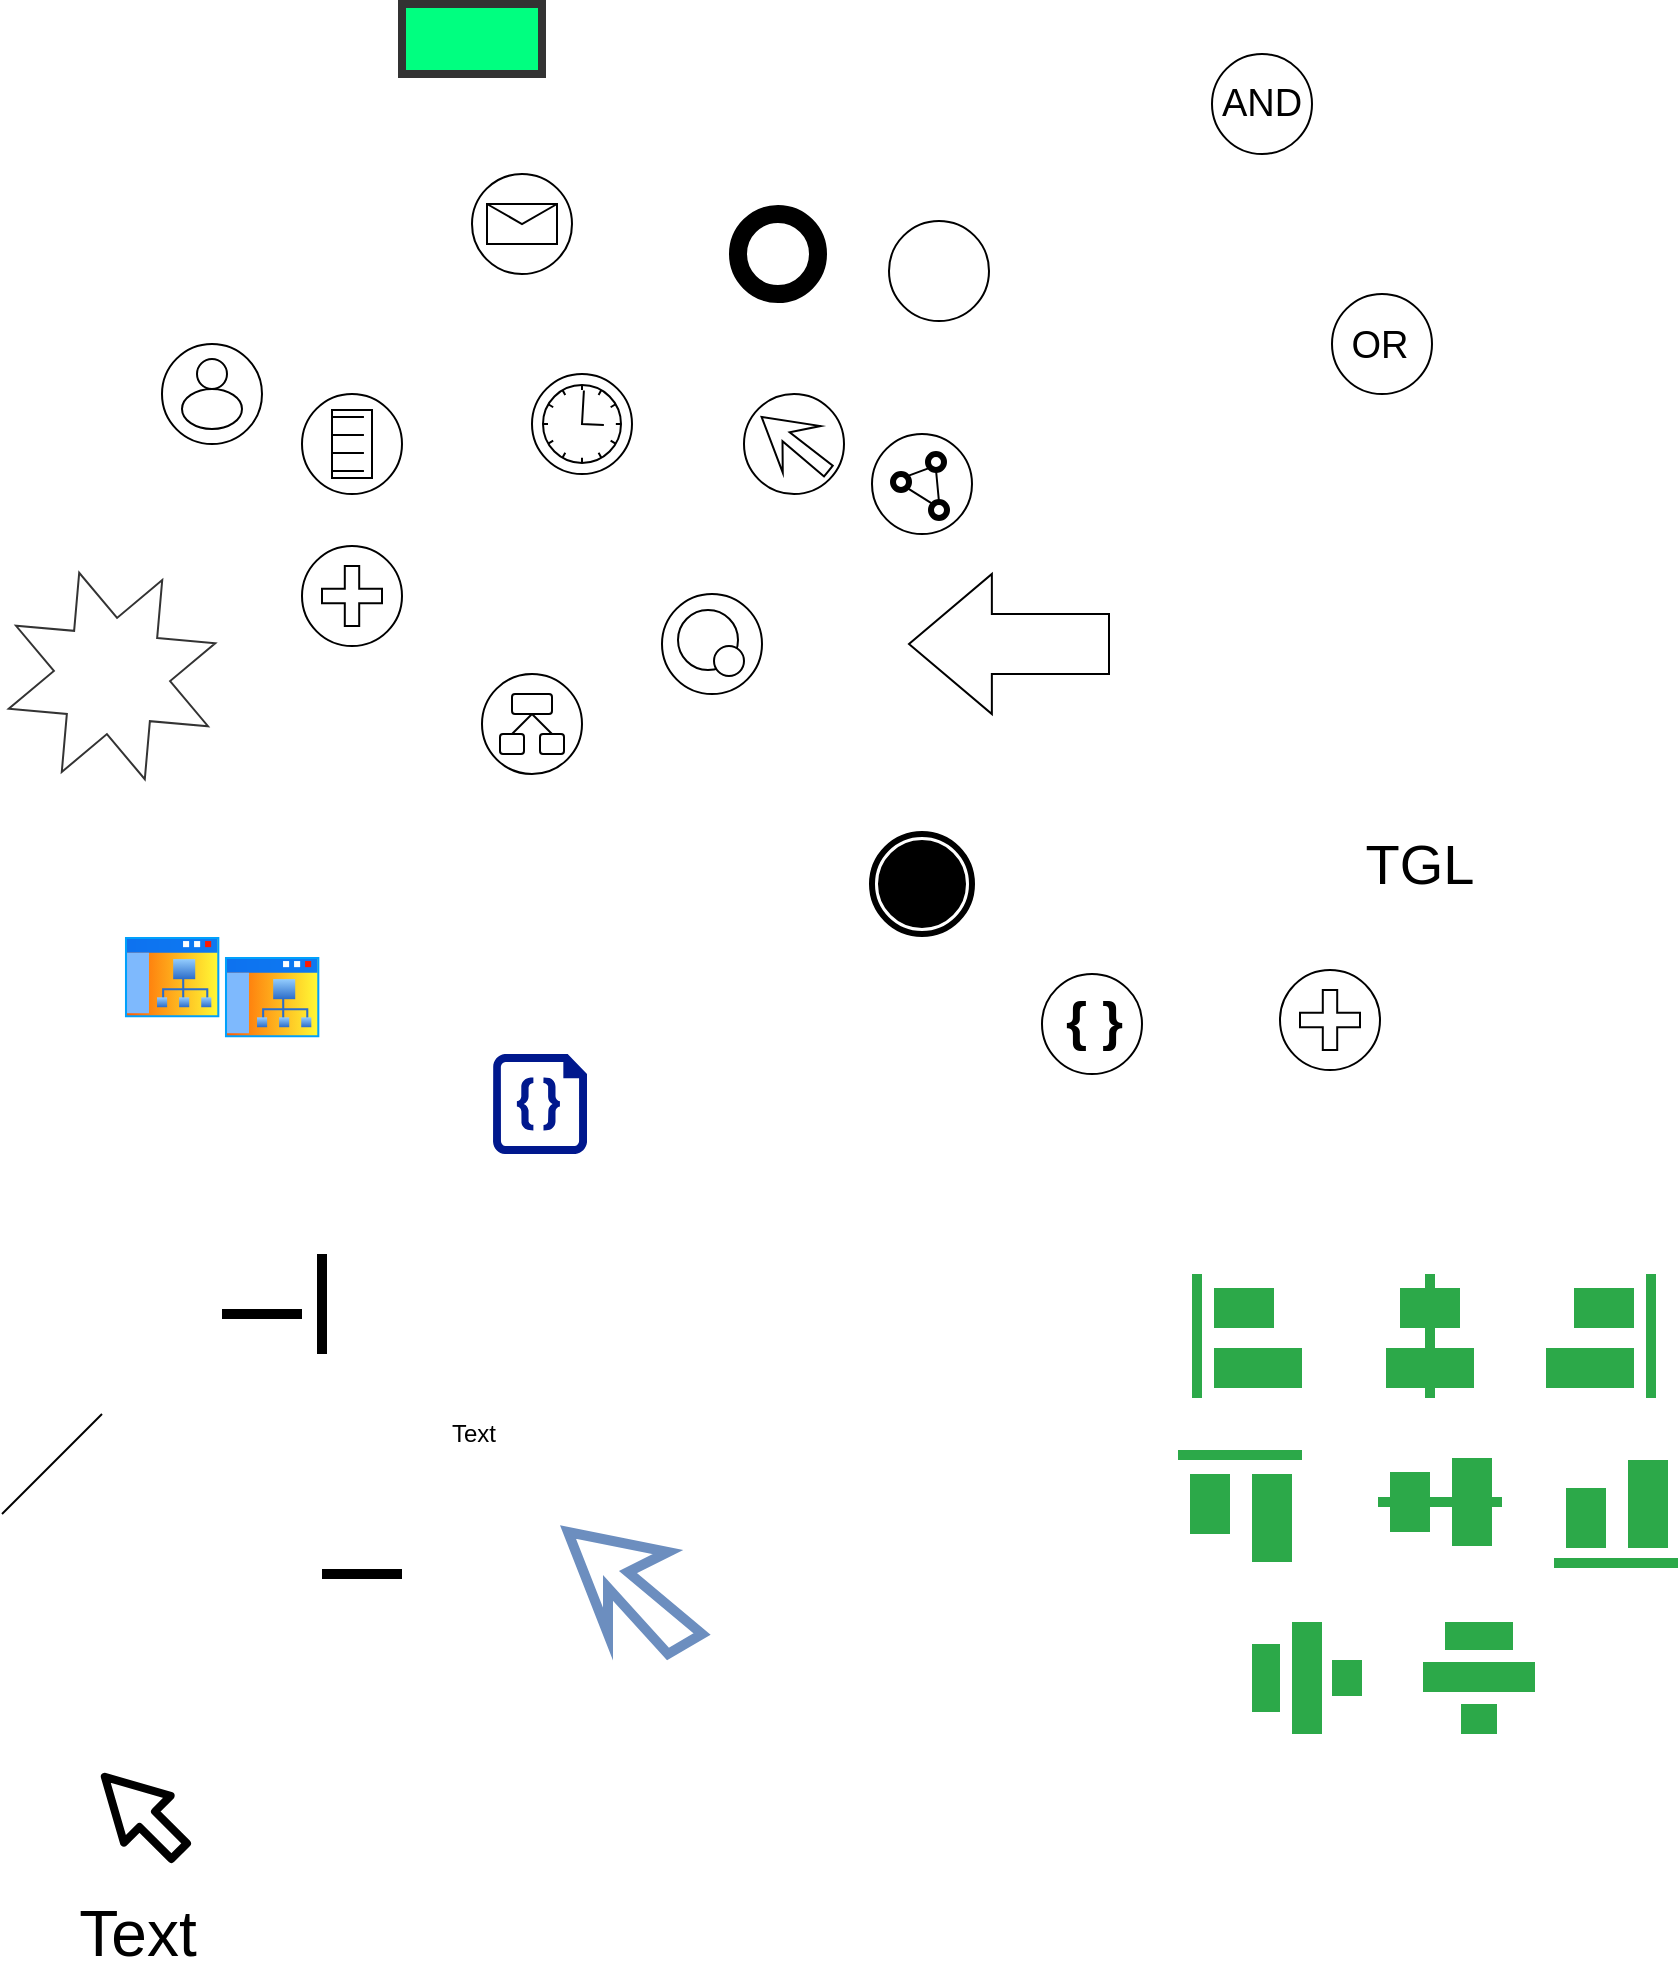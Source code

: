 <mxfile version="11.1.4" type="device"><diagram id="MKchFm_gCQzpG7gEIsij" name="Page-1"><mxGraphModel dx="1106" dy="766" grid="1" gridSize="10" guides="1" tooltips="1" connect="1" arrows="1" fold="1" page="1" pageScale="1" pageWidth="2339" pageHeight="3300" background="none" math="0" shadow="0"><root><mxCell id="0"/><mxCell id="1" parent="0"/><mxCell id="wFlsKhFSELCTzYwG2YkQ-5" value="" style="shape=mxgraph.bpmn.shape;html=1;verticalLabelPosition=bottom;labelBackgroundColor=#ffffff;verticalAlign=top;align=center;perimeter=ellipsePerimeter;outlineConnect=0;outline=standard;symbol=general;" parent="1" vertex="1"><mxGeometry x="553.5" y="153.5" width="50" height="50" as="geometry"/></mxCell><mxCell id="wFlsKhFSELCTzYwG2YkQ-6" value="" style="shape=mxgraph.bpmn.shape;html=1;verticalLabelPosition=bottom;labelBackgroundColor=#ffffff;verticalAlign=top;align=center;perimeter=ellipsePerimeter;outlineConnect=0;outline=end;symbol=general;strokeWidth=3;" parent="1" vertex="1"><mxGeometry x="478" y="150" width="40" height="40" as="geometry"/></mxCell><mxCell id="wFlsKhFSELCTzYwG2YkQ-7" value="" style="shape=mxgraph.bpmn.shape;html=1;verticalLabelPosition=bottom;labelBackgroundColor=#ffffff;verticalAlign=top;align=center;perimeter=ellipsePerimeter;outlineConnect=0;outline=standard;symbol=message;" parent="1" vertex="1"><mxGeometry x="345" y="130" width="50" height="50" as="geometry"/></mxCell><mxCell id="wFlsKhFSELCTzYwG2YkQ-8" value="" style="shape=mxgraph.bpmn.shape;html=1;verticalLabelPosition=bottom;labelBackgroundColor=#ffffff;verticalAlign=top;align=center;perimeter=ellipsePerimeter;outlineConnect=0;outline=standard;symbol=timer;" parent="1" vertex="1"><mxGeometry x="375" y="230" width="50" height="50" as="geometry"/></mxCell><mxCell id="wFlsKhFSELCTzYwG2YkQ-11" value="" style="shape=mxgraph.bpmn.shape;html=1;verticalLabelPosition=bottom;labelBackgroundColor=#ffffff;verticalAlign=top;align=center;perimeter=ellipsePerimeter;outlineConnect=0;outline=end;symbol=terminate;" parent="1" vertex="1"><mxGeometry x="545" y="460" width="50" height="50" as="geometry"/></mxCell><mxCell id="wFlsKhFSELCTzYwG2YkQ-12" value="" style="shape=mxgraph.bpmn.shape;html=1;verticalLabelPosition=bottom;labelBackgroundColor=#ffffff;verticalAlign=top;align=center;perimeter=ellipsePerimeter;outlineConnect=0;outline=standard;symbol=general;" parent="1" vertex="1"><mxGeometry x="715" y="70" width="50" height="50" as="geometry"/></mxCell><mxCell id="wFlsKhFSELCTzYwG2YkQ-14" value="AND" style="text;html=1;strokeColor=none;fillColor=none;align=center;verticalAlign=middle;whiteSpace=wrap;rounded=0;fontSize=19;" parent="1" vertex="1"><mxGeometry x="720" y="85" width="40" height="20" as="geometry"/></mxCell><mxCell id="wFlsKhFSELCTzYwG2YkQ-15" value="" style="shape=mxgraph.bpmn.shape;html=1;verticalLabelPosition=bottom;labelBackgroundColor=#ffffff;verticalAlign=top;align=center;perimeter=ellipsePerimeter;outlineConnect=0;outline=standard;symbol=general;" parent="1" vertex="1"><mxGeometry x="775" y="190" width="50" height="50" as="geometry"/></mxCell><mxCell id="wFlsKhFSELCTzYwG2YkQ-16" value="OR" style="text;html=1;strokeColor=none;fillColor=none;align=center;verticalAlign=middle;whiteSpace=wrap;rounded=0;fontSize=19;" parent="1" vertex="1"><mxGeometry x="779" y="206" width="40" height="20" as="geometry"/></mxCell><mxCell id="wFlsKhFSELCTzYwG2YkQ-17" value="" style="shape=mxgraph.bpmn.shape;html=1;verticalLabelPosition=bottom;labelBackgroundColor=#ffffff;verticalAlign=top;align=center;perimeter=ellipsePerimeter;outlineConnect=0;outline=standard;symbol=general;" parent="1" vertex="1"><mxGeometry x="350" y="380" width="50" height="50" as="geometry"/></mxCell><mxCell id="wFlsKhFSELCTzYwG2YkQ-28" value="" style="shape=mxgraph.bpmn.shape;html=1;verticalLabelPosition=bottom;labelBackgroundColor=#ffffff;verticalAlign=top;align=center;perimeter=ellipsePerimeter;outlineConnect=0;outline=standard;symbol=general;" parent="1" vertex="1"><mxGeometry x="440" y="340" width="50" height="50" as="geometry"/></mxCell><mxCell id="wFlsKhFSELCTzYwG2YkQ-29" value="" style="shape=mxgraph.bpmn.shape;html=1;verticalLabelPosition=bottom;labelBackgroundColor=#ffffff;verticalAlign=top;align=center;perimeter=ellipsePerimeter;outlineConnect=0;outline=standard;symbol=general;" parent="1" vertex="1"><mxGeometry x="448" y="348" width="30" height="30" as="geometry"/></mxCell><mxCell id="wFlsKhFSELCTzYwG2YkQ-30" value="" style="shape=mxgraph.bpmn.shape;html=1;verticalLabelPosition=bottom;labelBackgroundColor=#ffffff;verticalAlign=top;align=center;perimeter=ellipsePerimeter;outlineConnect=0;outline=standard;symbol=general;" parent="1" vertex="1"><mxGeometry x="466" y="366" width="15" height="15" as="geometry"/></mxCell><mxCell id="wFlsKhFSELCTzYwG2YkQ-34" value="" style="aspect=fixed;perimeter=ellipsePerimeter;html=1;align=center;shadow=0;dashed=0;spacingTop=3;image;image=img/lib/active_directory/sub_site.svg;fontSize=19;" parent="1" vertex="1"><mxGeometry x="220" y="520" width="50" height="43" as="geometry"/></mxCell><mxCell id="wFlsKhFSELCTzYwG2YkQ-35" value="" style="aspect=fixed;perimeter=ellipsePerimeter;html=1;align=center;shadow=0;dashed=0;spacingTop=3;image;image=img/lib/active_directory/sub_site.svg;fontSize=19;" parent="1" vertex="1"><mxGeometry x="170" y="510" width="50" height="43" as="geometry"/></mxCell><mxCell id="wFlsKhFSELCTzYwG2YkQ-36" value="" style="rounded=1;whiteSpace=wrap;html=1;fontSize=19;" parent="1" vertex="1"><mxGeometry x="365" y="390" width="20" height="10" as="geometry"/></mxCell><mxCell id="wFlsKhFSELCTzYwG2YkQ-37" value="" style="rounded=1;whiteSpace=wrap;html=1;fontSize=19;" parent="1" vertex="1"><mxGeometry x="359" y="410" width="12" height="10" as="geometry"/></mxCell><mxCell id="wFlsKhFSELCTzYwG2YkQ-38" value="" style="rounded=1;whiteSpace=wrap;html=1;fontSize=19;" parent="1" vertex="1"><mxGeometry x="379" y="410" width="12" height="10" as="geometry"/></mxCell><mxCell id="wFlsKhFSELCTzYwG2YkQ-47" value="" style="endArrow=none;html=1;fontSize=19;entryX=0.5;entryY=1;entryDx=0;entryDy=0;exitX=0.5;exitY=0;exitDx=0;exitDy=0;" parent="1" source="wFlsKhFSELCTzYwG2YkQ-37" target="wFlsKhFSELCTzYwG2YkQ-36" edge="1"><mxGeometry width="50" height="50" relative="1" as="geometry"><mxPoint x="370" y="460" as="sourcePoint"/><mxPoint x="420" y="410" as="targetPoint"/><Array as="points"><mxPoint x="365" y="410"/></Array></mxGeometry></mxCell><mxCell id="wFlsKhFSELCTzYwG2YkQ-48" value="" style="endArrow=none;html=1;fontSize=19;exitX=0.5;exitY=0;exitDx=0;exitDy=0;" parent="1" source="wFlsKhFSELCTzYwG2YkQ-38" edge="1"><mxGeometry width="50" height="50" relative="1" as="geometry"><mxPoint x="375" y="420" as="sourcePoint"/><mxPoint x="375" y="400" as="targetPoint"/><Array as="points"/></mxGeometry></mxCell><mxCell id="wFlsKhFSELCTzYwG2YkQ-49" value="" style="shape=mxgraph.bpmn.shape;html=1;verticalLabelPosition=bottom;labelBackgroundColor=#ffffff;verticalAlign=top;align=center;perimeter=ellipsePerimeter;outlineConnect=0;outline=standard;symbol=general;" parent="1" vertex="1"><mxGeometry x="481" y="240" width="50" height="50" as="geometry"/></mxCell><mxCell id="wFlsKhFSELCTzYwG2YkQ-50" value="" style="shape=mxgraph.bpmn.shape;html=1;verticalLabelPosition=bottom;labelBackgroundColor=#ffffff;verticalAlign=top;align=center;perimeter=ellipsePerimeter;outlineConnect=0;outline=standard;symbol=general;" parent="1" vertex="1"><mxGeometry x="545" y="260" width="50" height="50" as="geometry"/></mxCell><mxCell id="wFlsKhFSELCTzYwG2YkQ-51" value="" style="shape=mxgraph.bpmn.shape;html=1;verticalLabelPosition=bottom;labelBackgroundColor=#ffffff;verticalAlign=top;align=center;perimeter=ellipsePerimeter;outlineConnect=0;outline=end;symbol=general;strokeWidth=1;" parent="1" vertex="1"><mxGeometry x="573" y="270" width="8" height="8" as="geometry"/></mxCell><mxCell id="wFlsKhFSELCTzYwG2YkQ-52" value="" style="shape=mxgraph.bpmn.shape;html=1;verticalLabelPosition=bottom;labelBackgroundColor=#ffffff;verticalAlign=top;align=center;perimeter=ellipsePerimeter;outlineConnect=0;outline=end;symbol=general;strokeWidth=1;" parent="1" vertex="1"><mxGeometry x="555.5" y="280" width="8" height="8" as="geometry"/></mxCell><mxCell id="wFlsKhFSELCTzYwG2YkQ-53" value="" style="shape=mxgraph.bpmn.shape;html=1;verticalLabelPosition=bottom;labelBackgroundColor=#ffffff;verticalAlign=top;align=center;perimeter=ellipsePerimeter;outlineConnect=0;outline=end;symbol=general;strokeWidth=1;" parent="1" vertex="1"><mxGeometry x="574.5" y="294" width="8" height="8" as="geometry"/></mxCell><mxCell id="wFlsKhFSELCTzYwG2YkQ-55" value="" style="endArrow=none;html=1;fontSize=19;entryX=0.5;entryY=1;entryDx=0;entryDy=0;exitX=0.5;exitY=0;exitDx=0;exitDy=0;" parent="1" source="wFlsKhFSELCTzYwG2YkQ-53" target="wFlsKhFSELCTzYwG2YkQ-51" edge="1"><mxGeometry width="50" height="50" relative="1" as="geometry"><mxPoint x="577" y="290" as="sourcePoint"/><mxPoint x="628.5" y="298" as="targetPoint"/></mxGeometry></mxCell><mxCell id="wFlsKhFSELCTzYwG2YkQ-56" value="" style="endArrow=none;html=1;fontSize=19;entryX=0.855;entryY=0.855;entryDx=0;entryDy=0;entryPerimeter=0;exitX=0.145;exitY=0.145;exitDx=0;exitDy=0;exitPerimeter=0;" parent="1" source="wFlsKhFSELCTzYwG2YkQ-53" target="wFlsKhFSELCTzYwG2YkQ-52" edge="1"><mxGeometry width="50" height="50" relative="1" as="geometry"><mxPoint x="580" y="300" as="sourcePoint"/><mxPoint x="587" y="288" as="targetPoint"/></mxGeometry></mxCell><mxCell id="wFlsKhFSELCTzYwG2YkQ-57" value="" style="endArrow=none;html=1;fontSize=19;entryX=0.145;entryY=0.855;entryDx=0;entryDy=0;exitX=0.855;exitY=0.145;exitDx=0;exitDy=0;exitPerimeter=0;entryPerimeter=0;" parent="1" source="wFlsKhFSELCTzYwG2YkQ-52" target="wFlsKhFSELCTzYwG2YkQ-51" edge="1"><mxGeometry width="50" height="50" relative="1" as="geometry"><mxPoint x="598.5" y="314" as="sourcePoint"/><mxPoint x="597" y="298" as="targetPoint"/></mxGeometry></mxCell><mxCell id="wFlsKhFSELCTzYwG2YkQ-60" value="" style="html=1;shadow=0;dashed=0;align=center;verticalAlign=middle;shape=mxgraph.arrows2.arrow;dy=0.57;dx=41.43;flipH=1;notch=0;strokeWidth=1;fontSize=19;" parent="1" vertex="1"><mxGeometry x="563.5" y="330" width="100" height="70" as="geometry"/></mxCell><mxCell id="wFlsKhFSELCTzYwG2YkQ-61" value="" style="html=1;shadow=0;dashed=0;align=center;verticalAlign=middle;shape=mxgraph.arrows2.stylisedArrow;dy=0.81;dx=15.77;notch=0;feather=0.77;strokeWidth=1;fontSize=19;rotation=-141;" parent="1" vertex="1"><mxGeometry x="485" y="250" width="43" height="30" as="geometry"/></mxCell><mxCell id="FpRbj6U2jyHxAdm39Giw-1" value="" style="verticalLabelPosition=bottom;verticalAlign=top;html=1;shape=mxgraph.basic.rect;fillColor=#00FF80;fillColor2=none;strokeColor=#333333;strokeWidth=4;size=20;indent=5;" parent="1" vertex="1"><mxGeometry x="310" y="45" width="70" height="35" as="geometry"/></mxCell><mxCell id="FpRbj6U2jyHxAdm39Giw-2" value="" style="verticalLabelPosition=bottom;verticalAlign=top;html=1;shape=mxgraph.basic.8_point_star;strokeColor=#333333;fillColor=none;rotation=95;" parent="1" vertex="1"><mxGeometry x="115" y="331" width="100" height="100" as="geometry"/></mxCell><mxCell id="XHwcnatwrg4kesOlr2tK-1" value="" style="pointerEvents=1;shadow=0;dashed=0;html=1;strokeColor=none;labelPosition=center;verticalLabelPosition=bottom;verticalAlign=top;align=center;shape=mxgraph.azure.code_file;fillColor=#00188D;" parent="1" vertex="1"><mxGeometry x="355.5" y="570" width="47" height="50" as="geometry"/></mxCell><mxCell id="XHwcnatwrg4kesOlr2tK-2" value="" style="shape=mxgraph.bpmn.shape;html=1;verticalLabelPosition=bottom;labelBackgroundColor=#ffffff;verticalAlign=top;align=center;perimeter=ellipsePerimeter;outlineConnect=0;outline=standard;symbol=parallelMultiple;" parent="1" vertex="1"><mxGeometry x="749" y="528" width="50" height="50" as="geometry"/></mxCell><mxCell id="XHwcnatwrg4kesOlr2tK-3" value="" style="shape=mxgraph.bpmn.shape;html=1;verticalLabelPosition=bottom;labelBackgroundColor=#ffffff;verticalAlign=top;align=center;perimeter=ellipsePerimeter;outlineConnect=0;outline=standard;symbol=general;" parent="1" vertex="1"><mxGeometry x="630" y="530" width="50" height="50" as="geometry"/></mxCell><mxCell id="XHwcnatwrg4kesOlr2tK-4" value="&lt;font style=&quot;font-size: 27px&quot;&gt;&lt;b&gt;{ }&lt;/b&gt;&lt;/font&gt;" style="text;html=1;resizable=0;points=[];autosize=1;align=left;verticalAlign=top;spacingTop=-4;" parent="1" vertex="1"><mxGeometry x="640" y="535" width="40" height="20" as="geometry"/></mxCell><mxCell id="d6dchXDR6YoKT2j-TZnI-1" value="Text" style="text;strokeColor=none;fillColor=none;align=center;verticalAlign=middle;whiteSpace=wrap;rounded=0;fontSize=32;spacing=0;" parent="1" vertex="1"><mxGeometry x="147.5" y="1000" width="60" height="20" as="geometry"/></mxCell><mxCell id="pP2XcOLntJb8wez1SpZY-1" value="" style="endArrow=none;html=1;fontSize=28;strokeWidth=5;" parent="1" edge="1"><mxGeometry width="50" height="50" relative="1" as="geometry"><mxPoint x="220" y="700" as="sourcePoint"/><mxPoint x="260" y="700" as="targetPoint"/></mxGeometry></mxCell><mxCell id="pP2XcOLntJb8wez1SpZY-2" value="" style="endArrow=none;html=1;fontSize=28;strokeWidth=5;" parent="1" edge="1"><mxGeometry width="50" height="50" relative="1" as="geometry"><mxPoint x="270" y="670" as="sourcePoint"/><mxPoint x="270" y="720" as="targetPoint"/></mxGeometry></mxCell><mxCell id="pP2XcOLntJb8wez1SpZY-3" value="TGL" style="text;html=1;strokeColor=none;fillColor=none;align=center;verticalAlign=middle;whiteSpace=wrap;rounded=0;fontSize=28;" parent="1" vertex="1"><mxGeometry x="769" y="450" width="100" height="50" as="geometry"/></mxCell><mxCell id="wFlsKhFSELCTzYwG2YkQ-9" value="" style="shape=mxgraph.bpmn.shape;html=1;verticalLabelPosition=bottom;labelBackgroundColor=#ffffff;verticalAlign=top;align=center;perimeter=ellipsePerimeter;outlineConnect=0;outline=standard;symbol=conditional;" parent="1" vertex="1"><mxGeometry x="260" y="240" width="50" height="50" as="geometry"/></mxCell><mxCell id="wFlsKhFSELCTzYwG2YkQ-10" value="" style="shape=mxgraph.bpmn.shape;html=1;verticalLabelPosition=bottom;labelBackgroundColor=#ffffff;verticalAlign=top;align=center;perimeter=ellipsePerimeter;outlineConnect=0;outline=standard;symbol=parallelMultiple;" parent="1" vertex="1"><mxGeometry x="260" y="316" width="50" height="50" as="geometry"/></mxCell><mxCell id="wFlsKhFSELCTzYwG2YkQ-31" value="" style="shape=mxgraph.bpmn.shape;html=1;verticalLabelPosition=bottom;labelBackgroundColor=#ffffff;verticalAlign=top;align=center;perimeter=ellipsePerimeter;outlineConnect=0;outline=standard;symbol=general;" parent="1" vertex="1"><mxGeometry x="190" y="215" width="50" height="50" as="geometry"/></mxCell><mxCell id="wFlsKhFSELCTzYwG2YkQ-32" value="" style="shape=mxgraph.bpmn.shape;html=1;verticalLabelPosition=bottom;labelBackgroundColor=#ffffff;verticalAlign=top;align=center;perimeter=ellipsePerimeter;outlineConnect=0;outline=standard;symbol=general;" parent="1" vertex="1"><mxGeometry x="207.5" y="222.5" width="15" height="15" as="geometry"/></mxCell><mxCell id="wFlsKhFSELCTzYwG2YkQ-33" value="" style="shape=mxgraph.bpmn.shape;html=1;verticalLabelPosition=bottom;labelBackgroundColor=#ffffff;verticalAlign=top;align=center;perimeter=ellipsePerimeter;outlineConnect=0;outline=standard;symbol=general;" parent="1" vertex="1"><mxGeometry x="200" y="237.5" width="30" height="20" as="geometry"/></mxCell><mxCell id="5aPK8WfyJt09AZq83wBr-3" value="" style="endArrow=none;html=1;" edge="1" parent="1"><mxGeometry width="50" height="50" relative="1" as="geometry"><mxPoint x="110" y="800" as="sourcePoint"/><mxPoint x="160" y="750" as="targetPoint"/></mxGeometry></mxCell><mxCell id="5aPK8WfyJt09AZq83wBr-33" value="" style="rounded=0;whiteSpace=wrap;html=1;fillColor=#2CA949;strokeWidth=4;strokeColor=#2CA949;" vertex="1" parent="1"><mxGeometry x="718" y="689" width="26" height="16" as="geometry"/></mxCell><mxCell id="5aPK8WfyJt09AZq83wBr-34" value="" style="rounded=0;whiteSpace=wrap;html=1;fillColor=#2CA949;strokeWidth=4;strokeColor=#2CA949;" vertex="1" parent="1"><mxGeometry x="718" y="719" width="40" height="16" as="geometry"/></mxCell><mxCell id="5aPK8WfyJt09AZq83wBr-36" value="" style="rounded=0;whiteSpace=wrap;html=1;fillColor=#2CA949;strokeWidth=4;strokeColor=#2CA949;" vertex="1" parent="1"><mxGeometry x="707" y="682" width="1" height="58" as="geometry"/></mxCell><mxCell id="5aPK8WfyJt09AZq83wBr-37" value="" style="rounded=0;whiteSpace=wrap;html=1;fillColor=#2CA949;strokeWidth=4;strokeColor=#2CA949;" vertex="1" parent="1"><mxGeometry x="811" y="689" width="26" height="16" as="geometry"/></mxCell><mxCell id="5aPK8WfyJt09AZq83wBr-38" value="" style="rounded=0;whiteSpace=wrap;html=1;fillColor=#2CA949;strokeWidth=4;strokeColor=#2CA949;" vertex="1" parent="1"><mxGeometry x="804" y="719" width="40" height="16" as="geometry"/></mxCell><mxCell id="5aPK8WfyJt09AZq83wBr-39" value="" style="rounded=0;whiteSpace=wrap;html=1;fillColor=#2CA949;strokeWidth=4;strokeColor=#2CA949;" vertex="1" parent="1"><mxGeometry x="823.5" y="682" width="1" height="58" as="geometry"/></mxCell><mxCell id="5aPK8WfyJt09AZq83wBr-40" value="" style="rounded=0;whiteSpace=wrap;html=1;fillColor=#2CA949;strokeWidth=4;strokeColor=#2CA949;" vertex="1" parent="1"><mxGeometry x="898" y="689" width="26" height="16" as="geometry"/></mxCell><mxCell id="5aPK8WfyJt09AZq83wBr-41" value="" style="rounded=0;whiteSpace=wrap;html=1;fillColor=#2CA949;strokeWidth=4;strokeColor=#2CA949;" vertex="1" parent="1"><mxGeometry x="884" y="719" width="40" height="16" as="geometry"/></mxCell><mxCell id="5aPK8WfyJt09AZq83wBr-42" value="" style="rounded=0;whiteSpace=wrap;html=1;fillColor=#2CA949;strokeWidth=4;strokeColor=#2CA949;" vertex="1" parent="1"><mxGeometry x="934" y="682" width="1" height="58" as="geometry"/></mxCell><mxCell id="5aPK8WfyJt09AZq83wBr-43" value="" style="rounded=0;whiteSpace=wrap;html=1;fillColor=#2CA949;strokeWidth=4;strokeColor=#2CA949;direction=south;" vertex="1" parent="1"><mxGeometry x="706" y="782.0" width="16" height="26" as="geometry"/></mxCell><mxCell id="5aPK8WfyJt09AZq83wBr-44" value="" style="rounded=0;whiteSpace=wrap;html=1;fillColor=#2CA949;strokeWidth=4;strokeColor=#2CA949;direction=south;" vertex="1" parent="1"><mxGeometry x="737" y="782" width="16" height="40" as="geometry"/></mxCell><mxCell id="5aPK8WfyJt09AZq83wBr-45" value="" style="rounded=0;whiteSpace=wrap;html=1;fillColor=#2CA949;strokeWidth=4;strokeColor=#2CA949;direction=south;" vertex="1" parent="1"><mxGeometry x="700" y="770" width="58" height="1" as="geometry"/></mxCell><mxCell id="5aPK8WfyJt09AZq83wBr-46" value="" style="rounded=0;whiteSpace=wrap;html=1;fillColor=#2CA949;strokeWidth=4;strokeColor=#2CA949;direction=south;" vertex="1" parent="1"><mxGeometry x="806" y="781.0" width="16" height="26" as="geometry"/></mxCell><mxCell id="5aPK8WfyJt09AZq83wBr-47" value="" style="rounded=0;whiteSpace=wrap;html=1;fillColor=#2CA949;strokeWidth=4;strokeColor=#2CA949;direction=south;" vertex="1" parent="1"><mxGeometry x="837" y="774.0" width="16" height="40" as="geometry"/></mxCell><mxCell id="5aPK8WfyJt09AZq83wBr-48" value="" style="rounded=0;whiteSpace=wrap;html=1;fillColor=#2CA949;strokeWidth=4;strokeColor=#2CA949;direction=south;" vertex="1" parent="1"><mxGeometry x="800" y="793.5" width="58" height="1" as="geometry"/></mxCell><mxCell id="5aPK8WfyJt09AZq83wBr-49" value="" style="rounded=0;whiteSpace=wrap;html=1;fillColor=#2CA949;strokeWidth=4;strokeColor=#2CA949;direction=south;" vertex="1" parent="1"><mxGeometry x="894" y="789.0" width="16" height="26" as="geometry"/></mxCell><mxCell id="5aPK8WfyJt09AZq83wBr-50" value="" style="rounded=0;whiteSpace=wrap;html=1;fillColor=#2CA949;strokeWidth=4;strokeColor=#2CA949;direction=south;" vertex="1" parent="1"><mxGeometry x="925" y="775.0" width="16" height="40" as="geometry"/></mxCell><mxCell id="5aPK8WfyJt09AZq83wBr-51" value="" style="rounded=0;whiteSpace=wrap;html=1;fillColor=#2CA949;strokeWidth=4;strokeColor=#2CA949;direction=south;" vertex="1" parent="1"><mxGeometry x="888" y="824.0" width="58" height="1" as="geometry"/></mxCell><mxCell id="5aPK8WfyJt09AZq83wBr-52" value="" style="rounded=0;whiteSpace=wrap;html=1;fillColor=#2CA949;strokeWidth=4;strokeColor=#2CA949;direction=south;" vertex="1" parent="1"><mxGeometry x="737" y="867.0" width="10" height="30" as="geometry"/></mxCell><mxCell id="5aPK8WfyJt09AZq83wBr-53" value="" style="rounded=0;whiteSpace=wrap;html=1;fillColor=#2CA949;strokeWidth=4;strokeColor=#2CA949;direction=south;" vertex="1" parent="1"><mxGeometry x="757" y="856" width="11" height="52" as="geometry"/></mxCell><mxCell id="5aPK8WfyJt09AZq83wBr-54" value="" style="rounded=0;whiteSpace=wrap;html=1;fillColor=#2CA949;strokeWidth=4;strokeColor=#2CA949;direction=south;" vertex="1" parent="1"><mxGeometry x="777" y="875" width="11" height="14" as="geometry"/></mxCell><mxCell id="5aPK8WfyJt09AZq83wBr-55" value="" style="rounded=0;whiteSpace=wrap;html=1;fillColor=#2CA949;strokeWidth=4;strokeColor=#2CA949;direction=west;" vertex="1" parent="1"><mxGeometry x="833.5" y="856.0" width="30" height="10" as="geometry"/></mxCell><mxCell id="5aPK8WfyJt09AZq83wBr-56" value="" style="rounded=0;whiteSpace=wrap;html=1;fillColor=#2CA949;strokeWidth=4;strokeColor=#2CA949;direction=west;" vertex="1" parent="1"><mxGeometry x="822.5" y="876" width="52" height="11" as="geometry"/></mxCell><mxCell id="5aPK8WfyJt09AZq83wBr-57" value="" style="rounded=0;whiteSpace=wrap;html=1;fillColor=#2CA949;strokeWidth=4;strokeColor=#2CA949;direction=west;" vertex="1" parent="1"><mxGeometry x="841.5" y="897" width="14" height="11" as="geometry"/></mxCell><mxCell id="5aPK8WfyJt09AZq83wBr-58" value="" style="endArrow=none;html=1;fontSize=28;strokeWidth=5;" edge="1" parent="1"><mxGeometry width="50" height="50" relative="1" as="geometry"><mxPoint x="270" y="830" as="sourcePoint"/><mxPoint x="310" y="830" as="targetPoint"/></mxGeometry></mxCell><mxCell id="5aPK8WfyJt09AZq83wBr-59" value="" style="endArrow=none;html=1;fontSize=28;strokeWidth=5;rounded=0;fillColor=#dae8fc;strokeColor=#6c8ebf;" edge="1" parent="1"><mxGeometry width="50" height="50" relative="1" as="geometry"><mxPoint x="413" y="849" as="sourcePoint"/><mxPoint x="413" y="849" as="targetPoint"/><Array as="points"><mxPoint x="413" y="837"/><mxPoint x="443" y="870"/><mxPoint x="460" y="860"/><mxPoint x="423" y="829"/><mxPoint x="443" y="819"/><mxPoint x="393" y="809"/><mxPoint x="413" y="860"/></Array></mxGeometry></mxCell><mxCell id="5aPK8WfyJt09AZq83wBr-60" value="Text" style="text;html=1;resizable=0;points=[];autosize=1;align=left;verticalAlign=top;spacingTop=-4;" vertex="1" parent="1"><mxGeometry x="333" y="750" width="40" height="20" as="geometry"/></mxCell><mxCell id="5aPK8WfyJt09AZq83wBr-61" value="" style="shape=flexArrow;endArrow=classic;html=1;strokeWidth=4;fillColor=#FFFFFF;width=8;endSize=8.67;endWidth=18;" edge="1" parent="1"><mxGeometry width="50" height="50" relative="1" as="geometry"><mxPoint x="200" y="970" as="sourcePoint"/><mxPoint x="160" y="930" as="targetPoint"/></mxGeometry></mxCell></root></mxGraphModel></diagram></mxfile>
